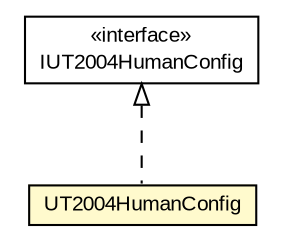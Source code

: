 #!/usr/local/bin/dot
#
# Class diagram 
# Generated by UMLGraph version 5.1 (http://www.umlgraph.org/)
#

digraph G {
	edge [fontname="arial",fontsize=10,labelfontname="arial",labelfontsize=10];
	node [fontname="arial",fontsize=10,shape=plaintext];
	nodesep=0.25;
	ranksep=0.5;
	// cz.cuni.amis.pogamut.ut2004.tournament.match.UT2004HumanConfig
	c1901 [label=<<table title="cz.cuni.amis.pogamut.ut2004.tournament.match.UT2004HumanConfig" border="0" cellborder="1" cellspacing="0" cellpadding="2" port="p" bgcolor="lemonChiffon" href="./UT2004HumanConfig.html">
		<tr><td><table border="0" cellspacing="0" cellpadding="1">
<tr><td align="center" balign="center"> UT2004HumanConfig </td></tr>
		</table></td></tr>
		</table>>, fontname="arial", fontcolor="black", fontsize=10.0];
	// cz.cuni.amis.pogamut.ut2004.tournament.match.IUT2004HumanConfig
	c1903 [label=<<table title="cz.cuni.amis.pogamut.ut2004.tournament.match.IUT2004HumanConfig" border="0" cellborder="1" cellspacing="0" cellpadding="2" port="p" href="./IUT2004HumanConfig.html">
		<tr><td><table border="0" cellspacing="0" cellpadding="1">
<tr><td align="center" balign="center"> &#171;interface&#187; </td></tr>
<tr><td align="center" balign="center"> IUT2004HumanConfig </td></tr>
		</table></td></tr>
		</table>>, fontname="arial", fontcolor="black", fontsize=10.0];
	//cz.cuni.amis.pogamut.ut2004.tournament.match.UT2004HumanConfig implements cz.cuni.amis.pogamut.ut2004.tournament.match.IUT2004HumanConfig
	c1903:p -> c1901:p [dir=back,arrowtail=empty,style=dashed];
}

